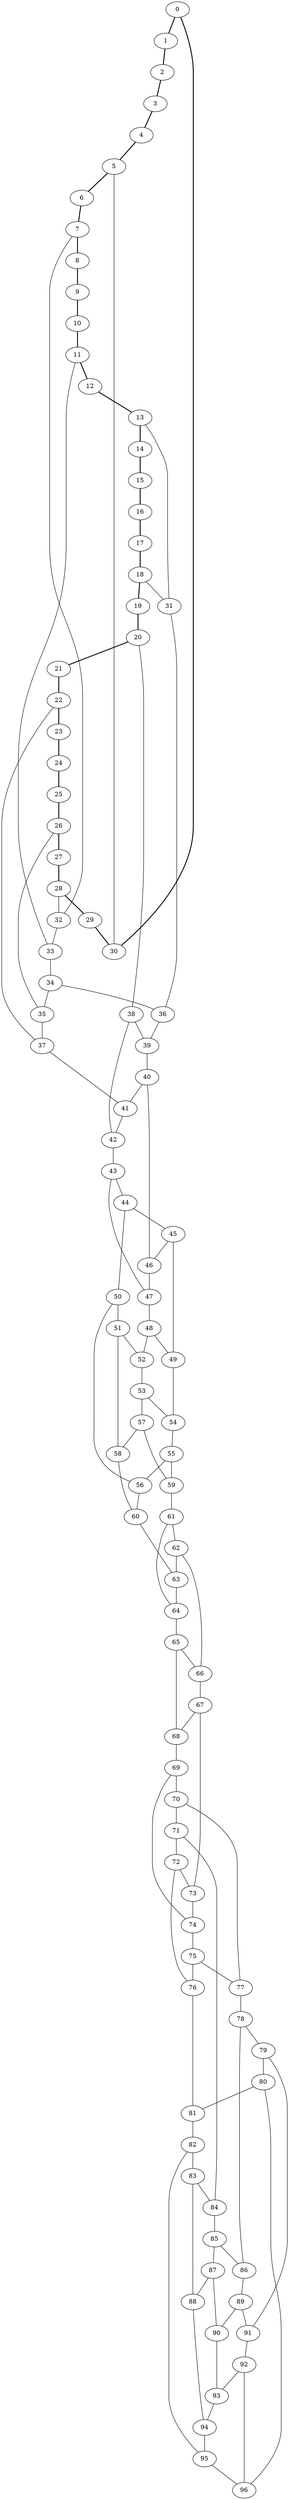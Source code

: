 //Inside of this graph isn't 3-connected
graph G {
0 [ pos = " 25.50,0.00!" ];
0 -- 1[style=bold];
0 -- 30[style=bold];
1 [ pos = " 24.98,5.13!" ];
1 -- 2[style=bold];
2 [ pos = " 23.43,10.06!" ];
2 -- 3[style=bold];
3 [ pos = " 20.93,14.57!" ];
3 -- 4[style=bold];
4 [ pos = " 17.57,18.48!" ];
4 -- 5[style=bold];
5 [ pos = " 13.49,21.64!" ];
5 -- 6[style=bold];
5 -- 30;
6 [ pos = " 8.86,23.91!" ];
6 -- 7[style=bold];
7 [ pos = " 3.86,25.21!" ];
7 -- 8[style=bold];
7 -- 32;
8 [ pos = " -1.29,25.47!" ];
8 -- 9[style=bold];
9 [ pos = " -6.39,24.69!" ];
9 -- 10[style=bold];
10 [ pos = " -11.23,22.89!" ];
10 -- 11[style=bold];
11 [ pos = " -15.61,20.16!" ];
11 -- 12[style=bold];
11 -- 33;
12 [ pos = " -19.35,16.61!" ];
12 -- 13[style=bold];
13 [ pos = " -22.30,12.38!" ];
13 -- 14[style=bold];
13 -- 31;
14 [ pos = " -24.33,7.63!" ];
14 -- 15[style=bold];
15 [ pos = " -25.37,2.58!" ];
15 -- 16[style=bold];
16 [ pos = " -25.37,-2.58!" ];
16 -- 17[style=bold];
17 [ pos = " -24.33,-7.63!" ];
17 -- 18[style=bold];
18 [ pos = " -22.30,-12.38!" ];
18 -- 19[style=bold];
18 -- 31;
19 [ pos = " -19.35,-16.61!" ];
19 -- 20[style=bold];
20 [ pos = " -15.61,-20.16!" ];
20 -- 21[style=bold];
20 -- 38;
21 [ pos = " -11.23,-22.89!" ];
21 -- 22[style=bold];
22 [ pos = " -6.39,-24.69!" ];
22 -- 23[style=bold];
22 -- 37;
23 [ pos = " -1.29,-25.47!" ];
23 -- 24[style=bold];
24 [ pos = " 3.86,-25.21!" ];
24 -- 25[style=bold];
25 [ pos = " 8.86,-23.91!" ];
25 -- 26[style=bold];
26 [ pos = " 13.49,-21.64!" ];
26 -- 27[style=bold];
26 -- 35;
27 [ pos = " 17.57,-18.48!" ];
27 -- 28[style=bold];
28 [ pos = " 20.93,-14.57!" ];
28 -- 29[style=bold];
28 -- 32;
29 [ pos = " 23.43,-10.06!" ];
29 -- 30[style=bold];
30 [ pos = " 24.98,-5.13!" ];
31 -- 36;
32 -- 33;
33 -- 34;
34 -- 35;
34 -- 36;
35 -- 37;
36 -- 39;
37 -- 41;
38 -- 39;
38 -- 42;
39 -- 40;
40 -- 41;
40 -- 46;
41 -- 42;
42 -- 43;
43 -- 44;
43 -- 47;
44 -- 45;
44 -- 50;
45 -- 46;
45 -- 49;
46 -- 47;
47 -- 48;
48 -- 49;
48 -- 52;
49 -- 54;
50 -- 51;
50 -- 56;
51 -- 52;
51 -- 58;
52 -- 53;
53 -- 54;
53 -- 57;
54 -- 55;
55 -- 56;
55 -- 59;
56 -- 60;
57 -- 58;
57 -- 59;
58 -- 60;
59 -- 61;
60 -- 63;
61 -- 62;
61 -- 64;
62 -- 63;
62 -- 66;
63 -- 64;
64 -- 65;
65 -- 66;
65 -- 68;
66 -- 67;
67 -- 68;
67 -- 73;
68 -- 69;
69 -- 70;
69 -- 74;
70 -- 71;
70 -- 77;
71 -- 72;
71 -- 84;
72 -- 73;
72 -- 76;
73 -- 74;
74 -- 75;
75 -- 76;
75 -- 77;
76 -- 81;
77 -- 78;
78 -- 79;
78 -- 86;
79 -- 80;
79 -- 91;
80 -- 81;
80 -- 96;
81 -- 82;
82 -- 83;
82 -- 95;
83 -- 84;
83 -- 88;
84 -- 85;
85 -- 86;
85 -- 87;
86 -- 89;
87 -- 88;
87 -- 90;
88 -- 94;
89 -- 90;
89 -- 91;
90 -- 93;
91 -- 92;
92 -- 93;
92 -- 96;
93 -- 94;
94 -- 95;
95 -- 96;
}
